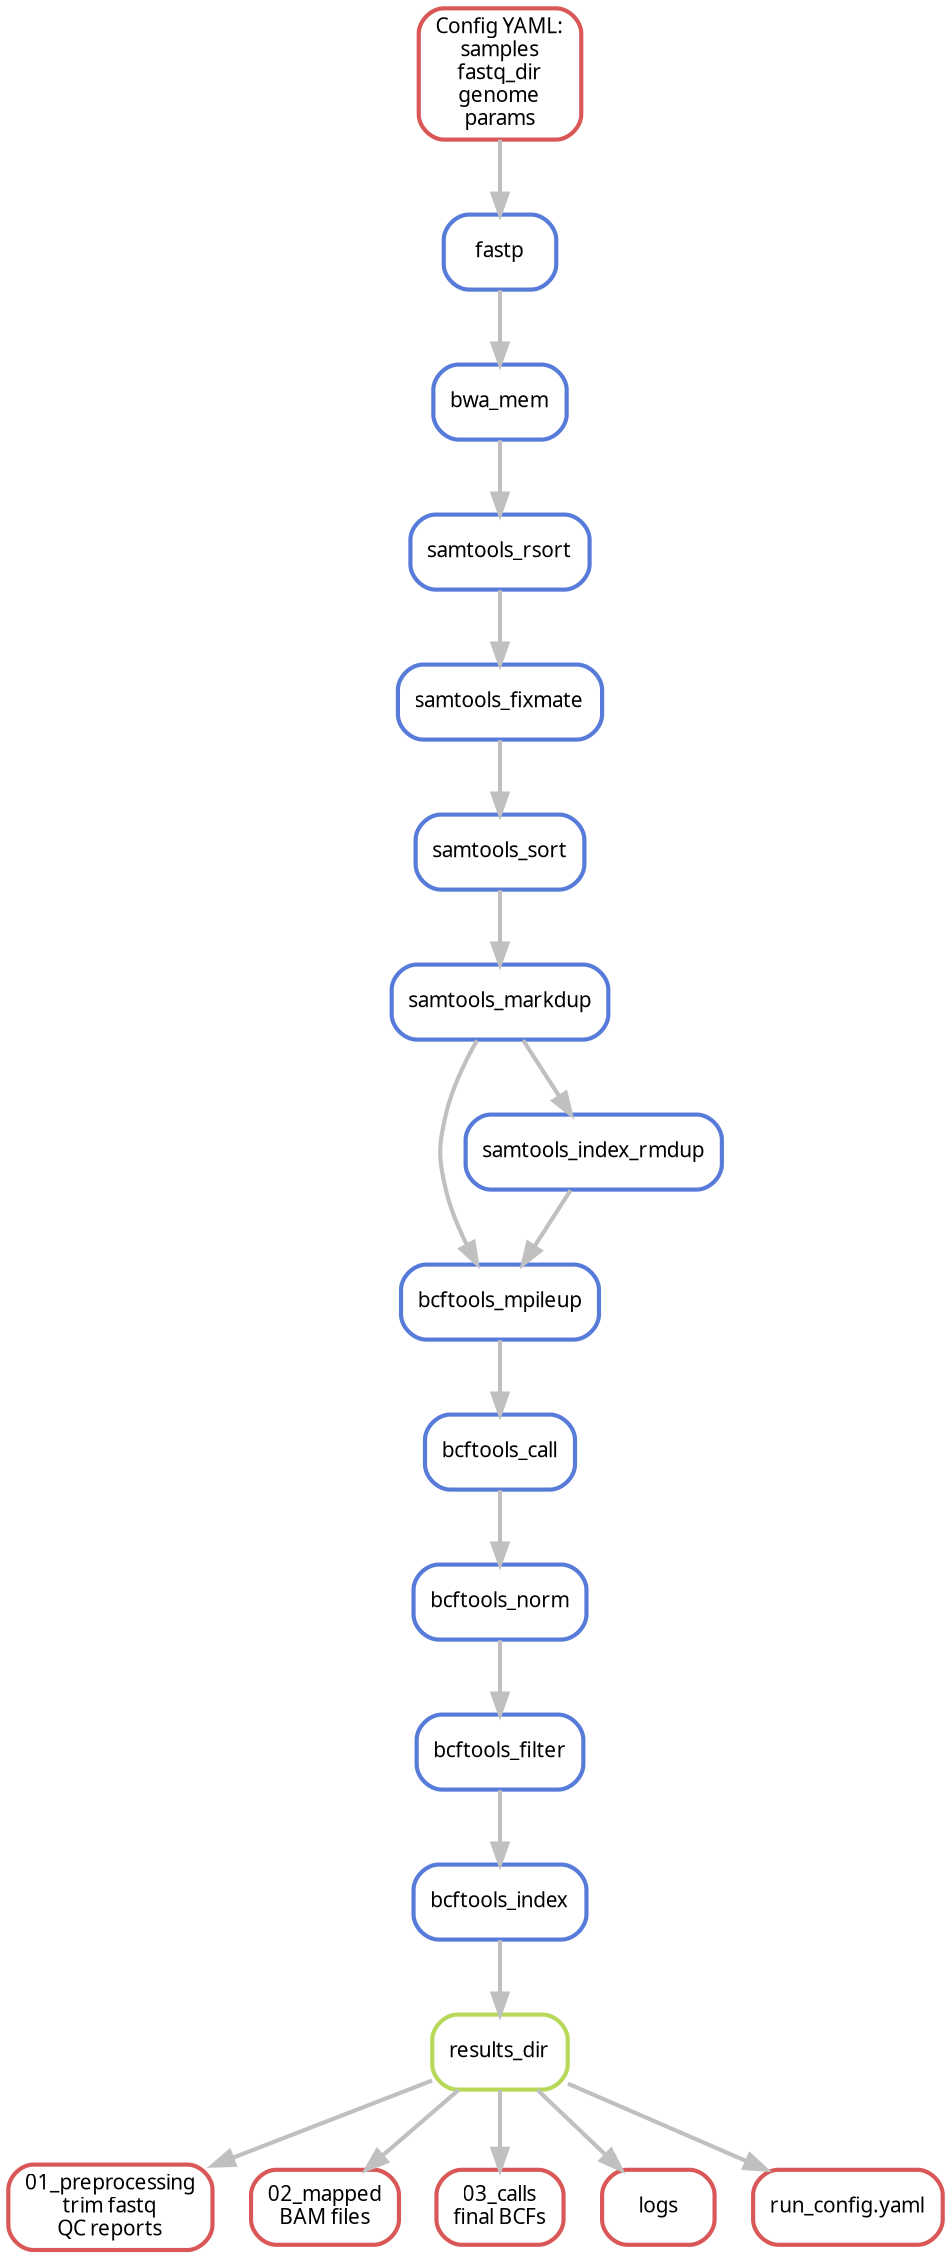 digraph snakemake_dag {
    graph[bgcolor=white, margin=0];
    node[shape=box, style=rounded, fontname=sans, fontsize=10, penwidth=2];
    edge[penwidth=2, color=grey];
	0[label = "results_dir", color = "0.21 0.6 0.85", style="rounded"];
	1[label = "bcftools_index", color = "0.62 0.6 0.85", style="rounded"];
	2[label = "bcftools_filter", color = "0.62 0.6 0.85", style="rounded"];
	3[label = "bcftools_norm", color = "0.62 0.6 0.85", style="rounded"];
	4[label = "bcftools_call", color = "0.62 0.6 0.85", style="rounded"];
	5[label = "bcftools_mpileup", color = "0.62 0.6 0.85", style="rounded"];
	6[label = "samtools_markdup", color = "0.62 0.6 0.85", style="rounded"];
	7[label = "samtools_sort", color = "0.62 0.6 0.85", style="rounded"];
	8[label = "samtools_fixmate", color = "0.62 0.6 0.85", style="rounded"];
	9[label = "samtools_rsort", color = "0.62 0.6 0.85", style="rounded"];
	10[label = "bwa_mem", color = "0.62 0.6 0.85", style="rounded"];
	11[label = "fastp", color = "0.62 0.6 0.85", style="rounded"];
	12[label = "samtools_index_rmdup", color = "0.62 0.6 0.85", style="rounded"];
	13[label = "Config YAML:\nsamples\nfastq_dir\ngenome\nparams", color = "0.00 0.6 0.85", style="rounded"];
	14[label = "01_preprocessing\ntrim fastq\nQC reports", color = "0.00 0.6 0.85", style="rounded"];
	15[label = "02_mapped\nBAM files", color = "0.00 0.6 0.85", style="rounded"];
	16[label = "03_calls\nfinal BCFs", color = "0.00 0.6 0.85", style="rounded"];
	17[label = "logs", color = "0.00 0.6 0.85", style="rounded"];
	18[label = "run_config.yaml", color = "0.00 0.6 0.85", style="rounded"];
	1 -> 0
	2 -> 1
	3 -> 2
	4 -> 3
	5 -> 4
	6 -> 5
	12 -> 5
	7 -> 6
	8 -> 7
	9 -> 8
	10 -> 9
	11 -> 10
	6 -> 12
	13 -> 11
	0 -> 14
	0 -> 15
	0 -> 16
	0 -> 17
	0 -> 18
	
}            
